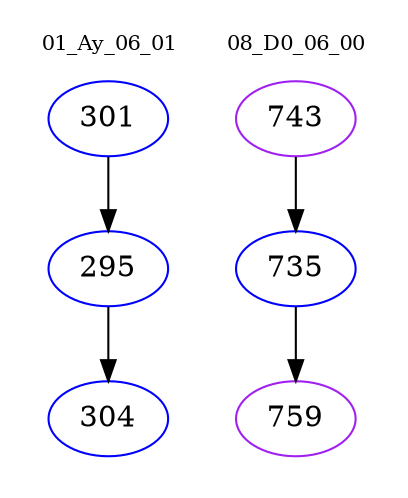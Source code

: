 digraph{
subgraph cluster_0 {
color = white
label = "01_Ay_06_01";
fontsize=10;
T0_301 [label="301", color="blue"]
T0_301 -> T0_295 [color="black"]
T0_295 [label="295", color="blue"]
T0_295 -> T0_304 [color="black"]
T0_304 [label="304", color="blue"]
}
subgraph cluster_1 {
color = white
label = "08_D0_06_00";
fontsize=10;
T1_743 [label="743", color="purple"]
T1_743 -> T1_735 [color="black"]
T1_735 [label="735", color="blue"]
T1_735 -> T1_759 [color="black"]
T1_759 [label="759", color="purple"]
}
}
